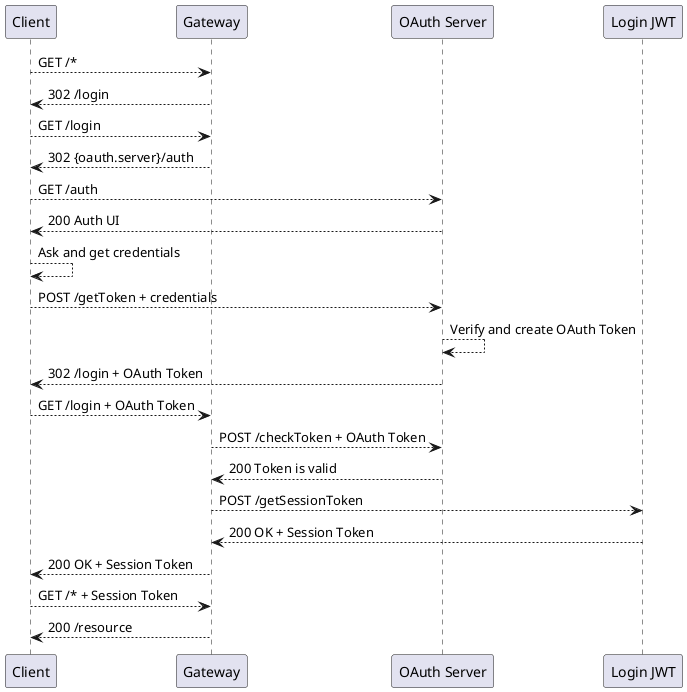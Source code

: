 @startuml
skinparam componentStyle uml2

participant "Client" as c

participant "Gateway" as gw

participant "OAuth Server" as os

participant "Login JWT" as be

c --> gw : GET /*
c <-- gw : 302 /login

c --> gw : GET /login
c <-- gw : 302 {oauth.server}/auth

c --> os : GET /auth
c <-- os : 200 Auth UI

c --> c : Ask and get credentials

c --> os : POST /getToken + credentials
os --> os : Verify and create OAuth Token

c <-- os : 302 /login + OAuth Token

c --> gw : GET /login + OAuth Token

gw --> os : POST /checkToken + OAuth Token
gw <-- os : 200 Token is valid

gw --> be : POST /getSessionToken
gw <-- be : 200 OK + Session Token
c <-- gw : 200 OK + Session Token

c --> gw : GET /* + Session Token
c <-- gw : 200 /resource


@enduml
